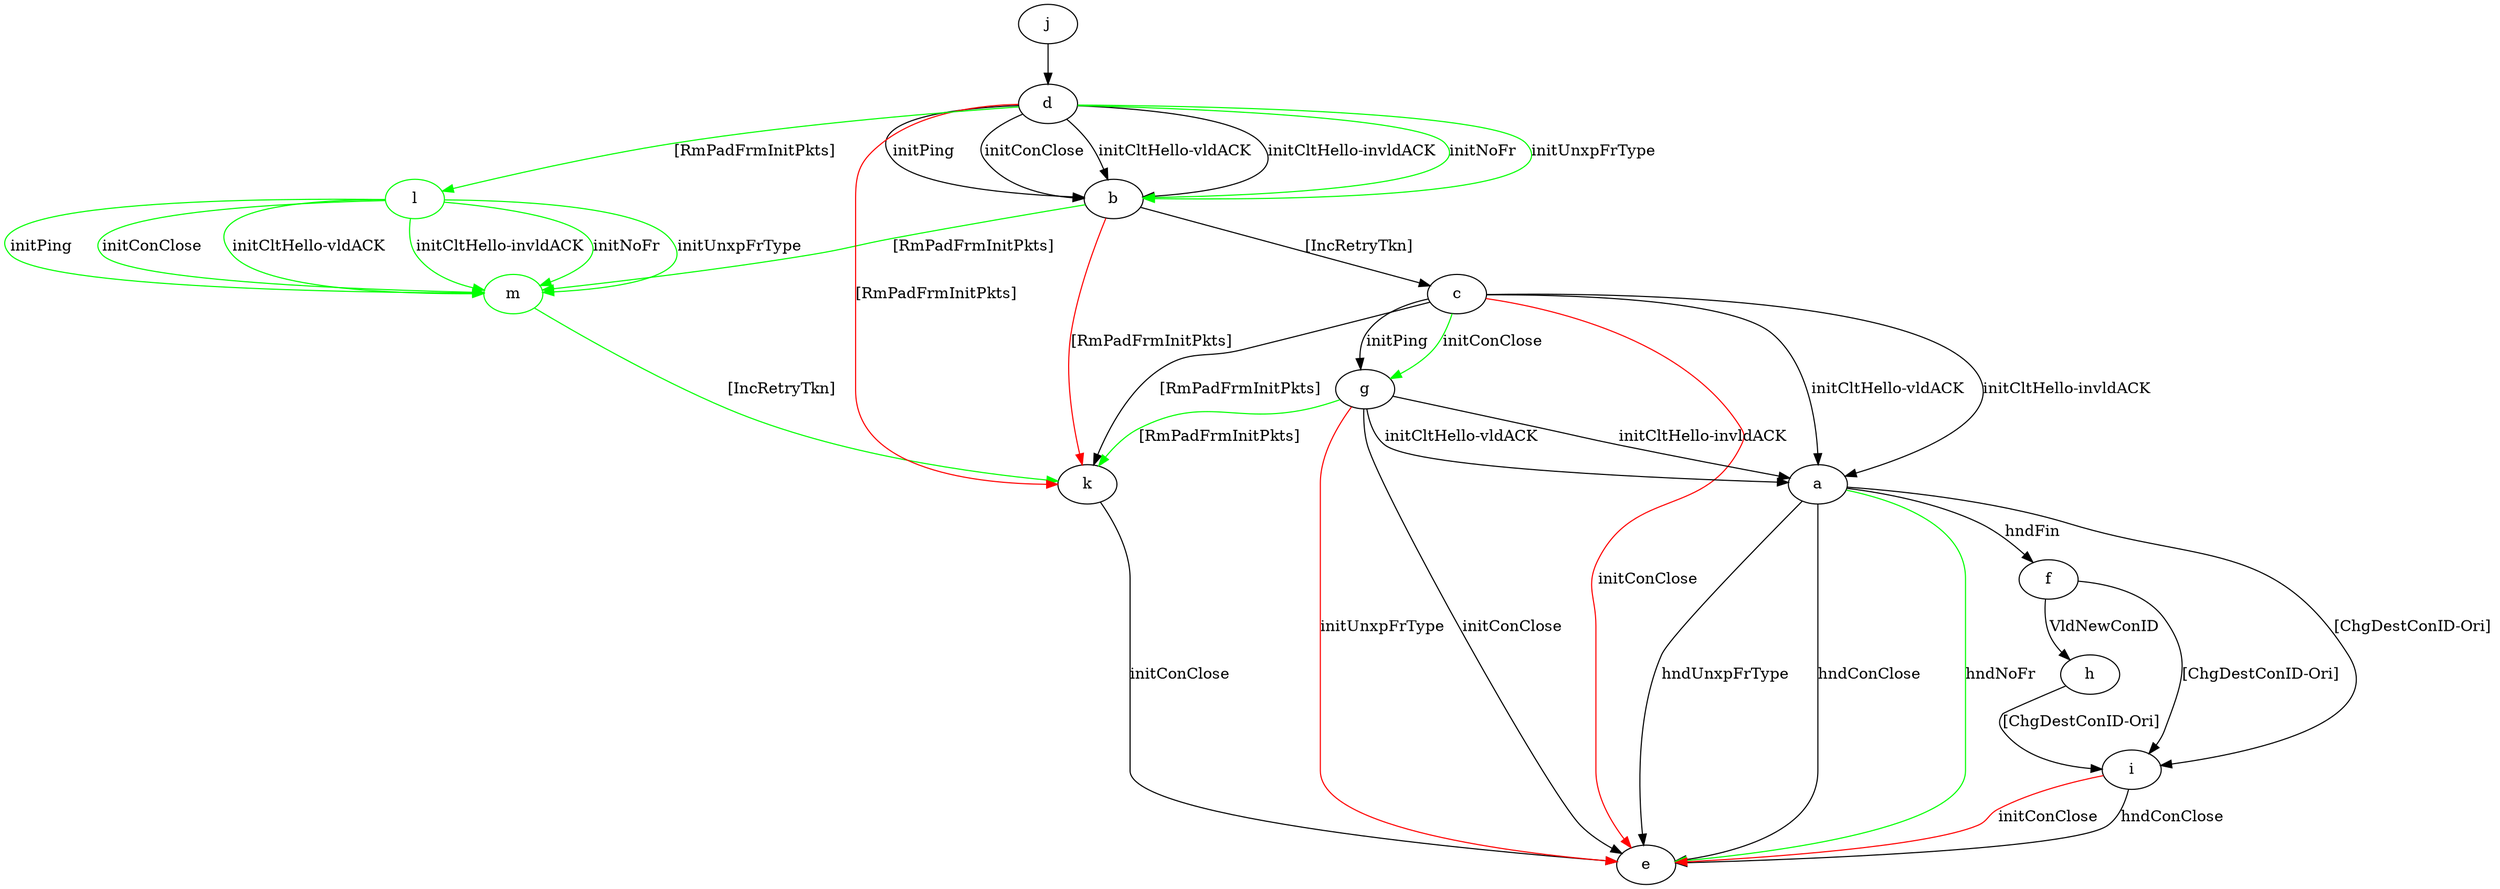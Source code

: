 digraph "" {
	a -> e	[key=0,
		label="hndUnxpFrType "];
	a -> e	[key=1,
		label="hndConClose "];
	a -> e	[key=2,
		color=green,
		label="hndNoFr "];
	a -> f	[key=0,
		label="hndFin "];
	a -> i	[key=0,
		label="[ChgDestConID-Ori] "];
	b -> c	[key=0,
		label="[IncRetryTkn] "];
	b -> k	[key=0,
		color=red,
		label="[RmPadFrmInitPkts] "];
	m	[color=green];
	b -> m	[key=0,
		color=green,
		label="[RmPadFrmInitPkts] "];
	c -> a	[key=0,
		label="initCltHello-vldACK "];
	c -> a	[key=1,
		label="initCltHello-invldACK "];
	c -> e	[key=0,
		color=red,
		label="initConClose "];
	c -> g	[key=0,
		label="initPing "];
	c -> g	[key=1,
		color=green,
		label="initConClose "];
	c -> k	[key=0,
		label="[RmPadFrmInitPkts] "];
	d -> b	[key=0,
		label="initPing "];
	d -> b	[key=1,
		label="initConClose "];
	d -> b	[key=2,
		label="initCltHello-vldACK "];
	d -> b	[key=3,
		label="initCltHello-invldACK "];
	d -> b	[key=4,
		color=green,
		label="initNoFr "];
	d -> b	[key=5,
		color=green,
		label="initUnxpFrType "];
	d -> k	[key=0,
		color=red,
		label="[RmPadFrmInitPkts] "];
	l	[color=green];
	d -> l	[key=0,
		color=green,
		label="[RmPadFrmInitPkts] "];
	f -> h	[key=0,
		label="VldNewConID "];
	f -> i	[key=0,
		label="[ChgDestConID-Ori] "];
	g -> a	[key=0,
		label="initCltHello-vldACK "];
	g -> a	[key=1,
		label="initCltHello-invldACK "];
	g -> e	[key=0,
		label="initConClose "];
	g -> e	[key=1,
		color=red,
		label="initUnxpFrType "];
	g -> k	[key=0,
		color=green,
		label="[RmPadFrmInitPkts] "];
	h -> i	[key=0,
		label="[ChgDestConID-Ori] "];
	i -> e	[key=0,
		label="hndConClose "];
	i -> e	[key=1,
		color=red,
		label="initConClose "];
	j -> d	[key=0];
	k -> e	[key=0,
		label="initConClose "];
	l -> m	[key=0,
		color=green,
		label="initPing "];
	l -> m	[key=1,
		color=green,
		label="initConClose "];
	l -> m	[key=2,
		color=green,
		label="initCltHello-vldACK "];
	l -> m	[key=3,
		color=green,
		label="initCltHello-invldACK "];
	l -> m	[key=4,
		color=green,
		label="initNoFr "];
	l -> m	[key=5,
		color=green,
		label="initUnxpFrType "];
	m -> k	[key=0,
		color=green,
		label="[IncRetryTkn] "];
}
